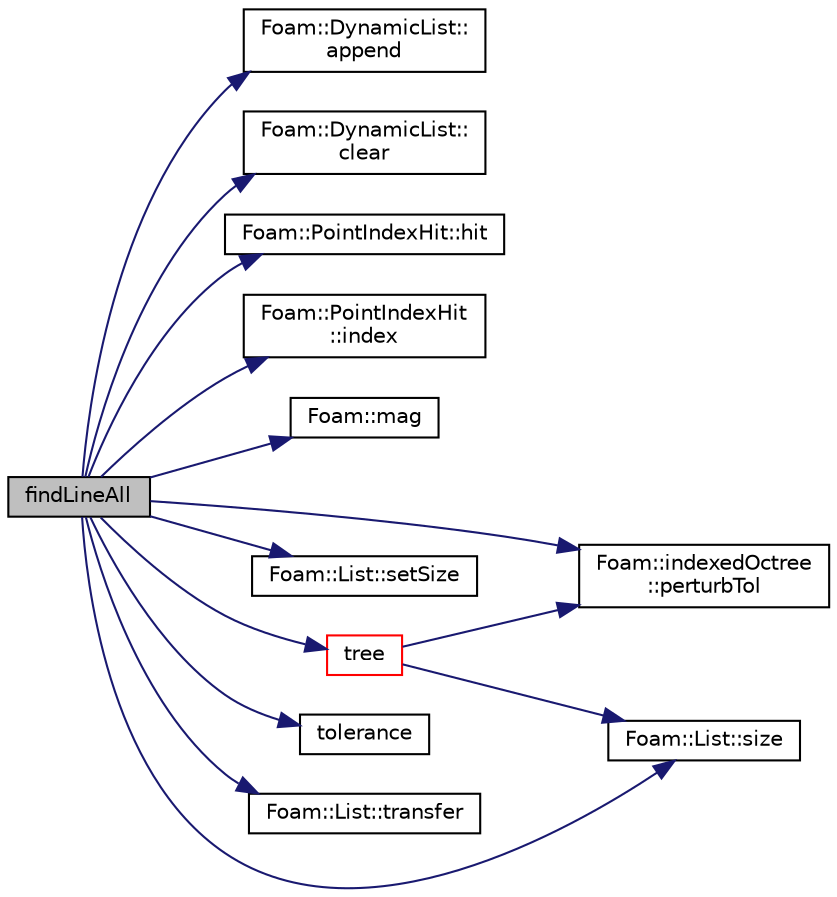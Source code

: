 digraph "findLineAll"
{
  bgcolor="transparent";
  edge [fontname="Helvetica",fontsize="10",labelfontname="Helvetica",labelfontsize="10"];
  node [fontname="Helvetica",fontsize="10",shape=record];
  rankdir="LR";
  Node612 [label="findLineAll",height=0.2,width=0.4,color="black", fillcolor="grey75", style="filled", fontcolor="black"];
  Node612 -> Node613 [color="midnightblue",fontsize="10",style="solid",fontname="Helvetica"];
  Node613 [label="Foam::DynamicList::\lappend",height=0.2,width=0.4,color="black",URL="$a27005.html#a7b67b42af715604376ad63a681dee6d8",tooltip="Append an element at the end of the list. "];
  Node612 -> Node614 [color="midnightblue",fontsize="10",style="solid",fontname="Helvetica"];
  Node614 [label="Foam::DynamicList::\lclear",height=0.2,width=0.4,color="black",URL="$a27005.html#ac8bb3912a3ce86b15842e79d0b421204",tooltip="Clear the addressed list, i.e. set the size to zero. "];
  Node612 -> Node615 [color="midnightblue",fontsize="10",style="solid",fontname="Helvetica"];
  Node615 [label="Foam::PointIndexHit::hit",height=0.2,width=0.4,color="black",URL="$a28721.html#aee8dc30bf27cefe419b15f96e594c155",tooltip="Is there a hit. "];
  Node612 -> Node616 [color="midnightblue",fontsize="10",style="solid",fontname="Helvetica"];
  Node616 [label="Foam::PointIndexHit\l::index",height=0.2,width=0.4,color="black",URL="$a28721.html#a4a438520bb14406481732edc13c119c7",tooltip="Return index. "];
  Node612 -> Node617 [color="midnightblue",fontsize="10",style="solid",fontname="Helvetica"];
  Node617 [label="Foam::mag",height=0.2,width=0.4,color="black",URL="$a21851.html#a929da2a3fdcf3dacbbe0487d3a330dae"];
  Node612 -> Node618 [color="midnightblue",fontsize="10",style="solid",fontname="Helvetica"];
  Node618 [label="Foam::indexedOctree\l::perturbTol",height=0.2,width=0.4,color="black",URL="$a26157.html#a41778d781ef1c7653c69f36a1d5b983c",tooltip="Get the perturbation tolerance. "];
  Node612 -> Node619 [color="midnightblue",fontsize="10",style="solid",fontname="Helvetica"];
  Node619 [label="Foam::List::setSize",height=0.2,width=0.4,color="black",URL="$a26833.html#aedb985ffeaf1bdbfeccc2a8730405703",tooltip="Reset size of List. "];
  Node612 -> Node620 [color="midnightblue",fontsize="10",style="solid",fontname="Helvetica"];
  Node620 [label="Foam::List::size",height=0.2,width=0.4,color="black",URL="$a26833.html#a8a5f6fa29bd4b500caf186f60245b384",tooltip="Override size to be inconsistent with allocated storage. "];
  Node612 -> Node621 [color="midnightblue",fontsize="10",style="solid",fontname="Helvetica"];
  Node621 [label="tolerance",height=0.2,width=0.4,color="black",URL="$a26665.html#a403d191d8d31d9941405ef8a6992240d",tooltip="Return tolerance to use in searches. "];
  Node612 -> Node622 [color="midnightblue",fontsize="10",style="solid",fontname="Helvetica"];
  Node622 [label="Foam::List::transfer",height=0.2,width=0.4,color="black",URL="$a26833.html#a25ad1d2084d16b234b0cf91c07e832c0",tooltip="Transfer the contents of the argument List into this list. "];
  Node612 -> Node623 [color="midnightblue",fontsize="10",style="solid",fontname="Helvetica"];
  Node623 [label="tree",height=0.2,width=0.4,color="red",URL="$a26665.html#a6d01bb33aa711bf96f61eba9aa236e80",tooltip="Demand driven construction of the octree. "];
  Node623 -> Node618 [color="midnightblue",fontsize="10",style="solid",fontname="Helvetica"];
  Node623 -> Node620 [color="midnightblue",fontsize="10",style="solid",fontname="Helvetica"];
}
